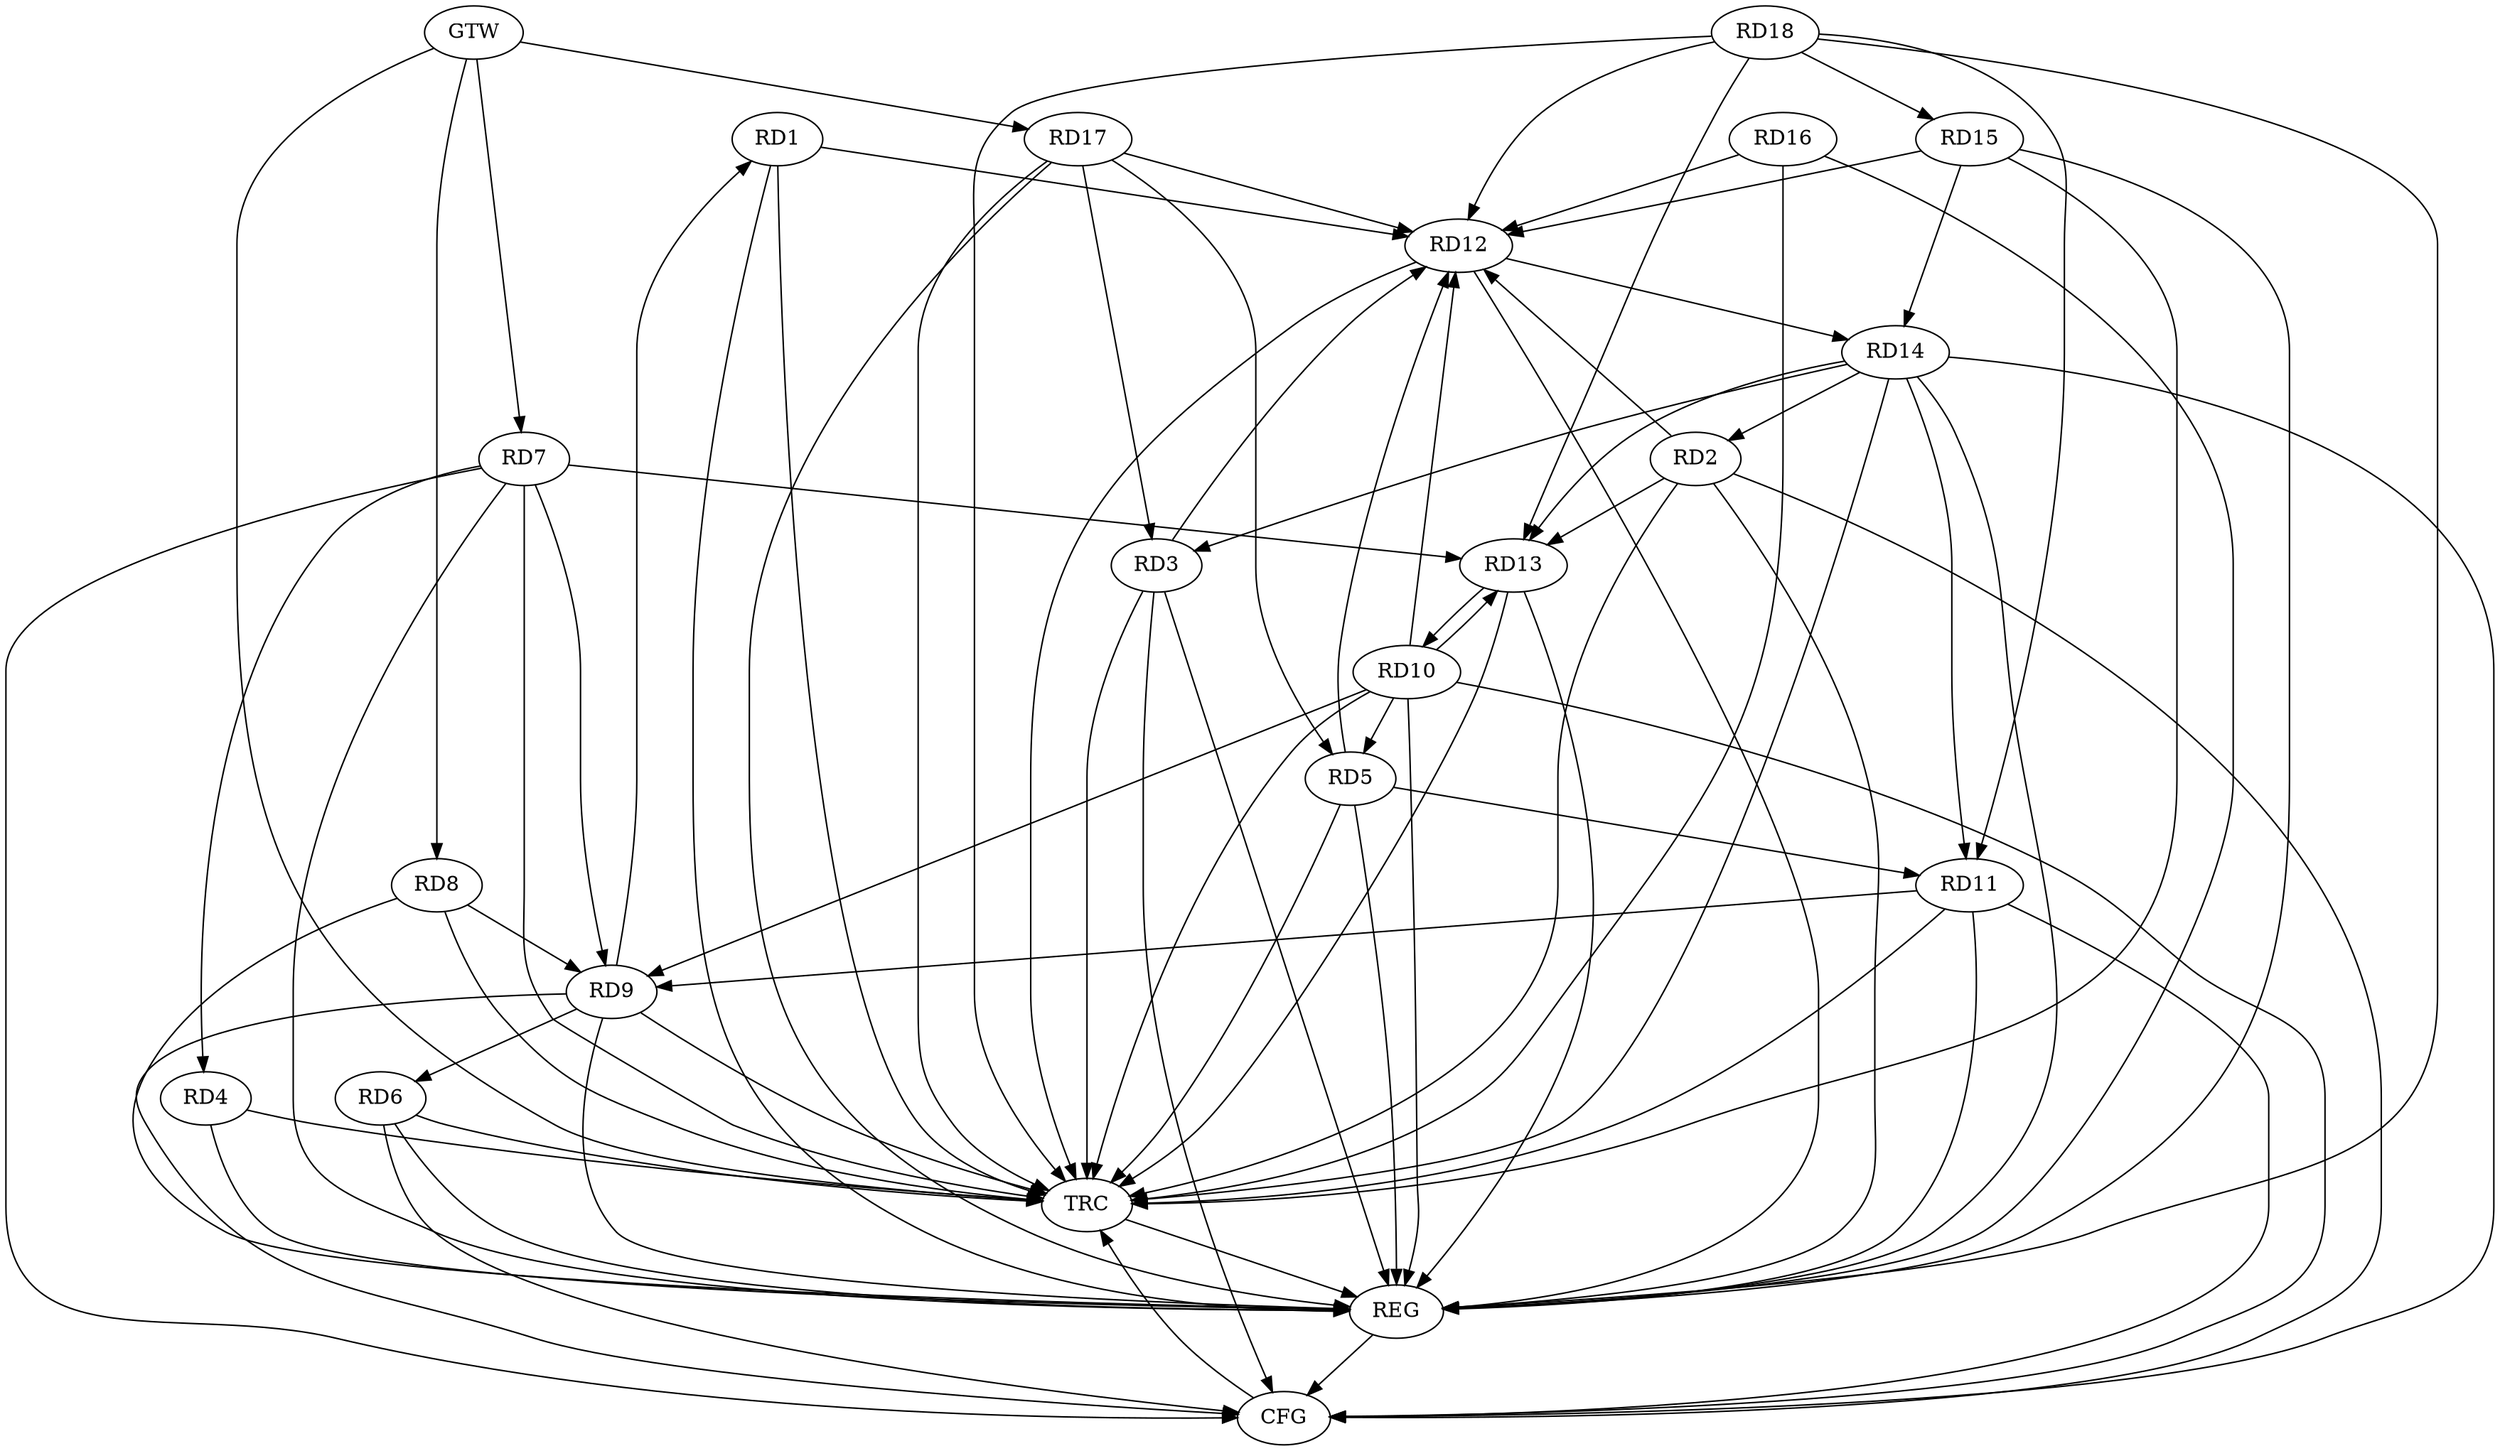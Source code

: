 strict digraph G {
  RD1 [ label="RD1" ];
  RD2 [ label="RD2" ];
  RD3 [ label="RD3" ];
  RD4 [ label="RD4" ];
  RD5 [ label="RD5" ];
  RD6 [ label="RD6" ];
  RD7 [ label="RD7" ];
  RD8 [ label="RD8" ];
  RD9 [ label="RD9" ];
  RD10 [ label="RD10" ];
  RD11 [ label="RD11" ];
  RD12 [ label="RD12" ];
  RD13 [ label="RD13" ];
  RD14 [ label="RD14" ];
  RD15 [ label="RD15" ];
  RD16 [ label="RD16" ];
  RD17 [ label="RD17" ];
  RD18 [ label="RD18" ];
  GTW [ label="GTW" ];
  REG [ label="REG" ];
  CFG [ label="CFG" ];
  TRC [ label="TRC" ];
  RD9 -> RD1;
  RD2 -> RD13;
  RD14 -> RD2;
  RD3 -> RD12;
  RD14 -> RD3;
  RD17 -> RD3;
  RD7 -> RD4;
  RD10 -> RD5;
  RD5 -> RD11;
  RD5 -> RD12;
  RD17 -> RD5;
  RD9 -> RD6;
  RD7 -> RD9;
  RD7 -> RD13;
  RD8 -> RD9;
  RD10 -> RD9;
  RD11 -> RD9;
  RD10 -> RD12;
  RD10 -> RD13;
  RD13 -> RD10;
  RD14 -> RD11;
  RD18 -> RD11;
  RD12 -> RD14;
  RD17 -> RD12;
  RD18 -> RD12;
  RD14 -> RD13;
  RD18 -> RD13;
  RD15 -> RD14;
  RD18 -> RD15;
  GTW -> RD7;
  GTW -> RD8;
  GTW -> RD17;
  RD1 -> REG;
  RD2 -> REG;
  RD3 -> REG;
  RD4 -> REG;
  RD5 -> REG;
  RD6 -> REG;
  RD7 -> REG;
  RD8 -> REG;
  RD9 -> REG;
  RD10 -> REG;
  RD11 -> REG;
  RD12 -> REG;
  RD13 -> REG;
  RD14 -> REG;
  RD15 -> REG;
  RD16 -> REG;
  RD17 -> REG;
  RD18 -> REG;
  RD2 -> CFG;
  RD9 -> CFG;
  RD10 -> CFG;
  RD7 -> CFG;
  RD14 -> CFG;
  RD6 -> CFG;
  RD3 -> CFG;
  RD11 -> CFG;
  REG -> CFG;
  RD1 -> TRC;
  RD2 -> TRC;
  RD3 -> TRC;
  RD4 -> TRC;
  RD5 -> TRC;
  RD6 -> TRC;
  RD7 -> TRC;
  RD8 -> TRC;
  RD9 -> TRC;
  RD10 -> TRC;
  RD11 -> TRC;
  RD12 -> TRC;
  RD13 -> TRC;
  RD14 -> TRC;
  RD15 -> TRC;
  RD16 -> TRC;
  RD17 -> TRC;
  RD18 -> TRC;
  GTW -> TRC;
  CFG -> TRC;
  TRC -> REG;
  RD16 -> RD12;
  RD2 -> RD12;
  RD15 -> RD12;
  RD1 -> RD12;
}
